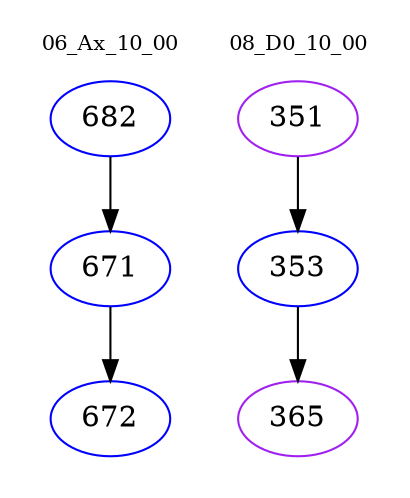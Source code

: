 digraph{
subgraph cluster_0 {
color = white
label = "06_Ax_10_00";
fontsize=10;
T0_682 [label="682", color="blue"]
T0_682 -> T0_671 [color="black"]
T0_671 [label="671", color="blue"]
T0_671 -> T0_672 [color="black"]
T0_672 [label="672", color="blue"]
}
subgraph cluster_1 {
color = white
label = "08_D0_10_00";
fontsize=10;
T1_351 [label="351", color="purple"]
T1_351 -> T1_353 [color="black"]
T1_353 [label="353", color="blue"]
T1_353 -> T1_365 [color="black"]
T1_365 [label="365", color="purple"]
}
}
